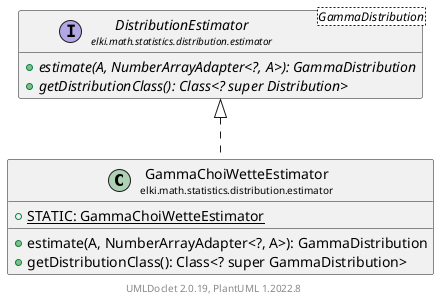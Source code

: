 @startuml
    remove .*\.(Instance|Par|Parameterizer|Factory)$
    set namespaceSeparator none
    hide empty fields
    hide empty methods

    class "<size:14>GammaChoiWetteEstimator\n<size:10>elki.math.statistics.distribution.estimator" as elki.math.statistics.distribution.estimator.GammaChoiWetteEstimator [[GammaChoiWetteEstimator.html]] {
        {static} +STATIC: GammaChoiWetteEstimator
        +estimate(A, NumberArrayAdapter<?, A>): GammaDistribution
        +getDistributionClass(): Class<? super GammaDistribution>
    }

    interface "<size:14>DistributionEstimator\n<size:10>elki.math.statistics.distribution.estimator" as elki.math.statistics.distribution.estimator.DistributionEstimator<GammaDistribution> [[DistributionEstimator.html]] {
        {abstract} +estimate(A, NumberArrayAdapter<?, A>): GammaDistribution
        {abstract} +getDistributionClass(): Class<? super Distribution>
    }
    class "<size:14>GammaChoiWetteEstimator.Par\n<size:10>elki.math.statistics.distribution.estimator" as elki.math.statistics.distribution.estimator.GammaChoiWetteEstimator.Par [[GammaChoiWetteEstimator.Par.html]]

    elki.math.statistics.distribution.estimator.DistributionEstimator <|.. elki.math.statistics.distribution.estimator.GammaChoiWetteEstimator
    elki.math.statistics.distribution.estimator.GammaChoiWetteEstimator +-- elki.math.statistics.distribution.estimator.GammaChoiWetteEstimator.Par

    center footer UMLDoclet 2.0.19, PlantUML 1.2022.8
@enduml
